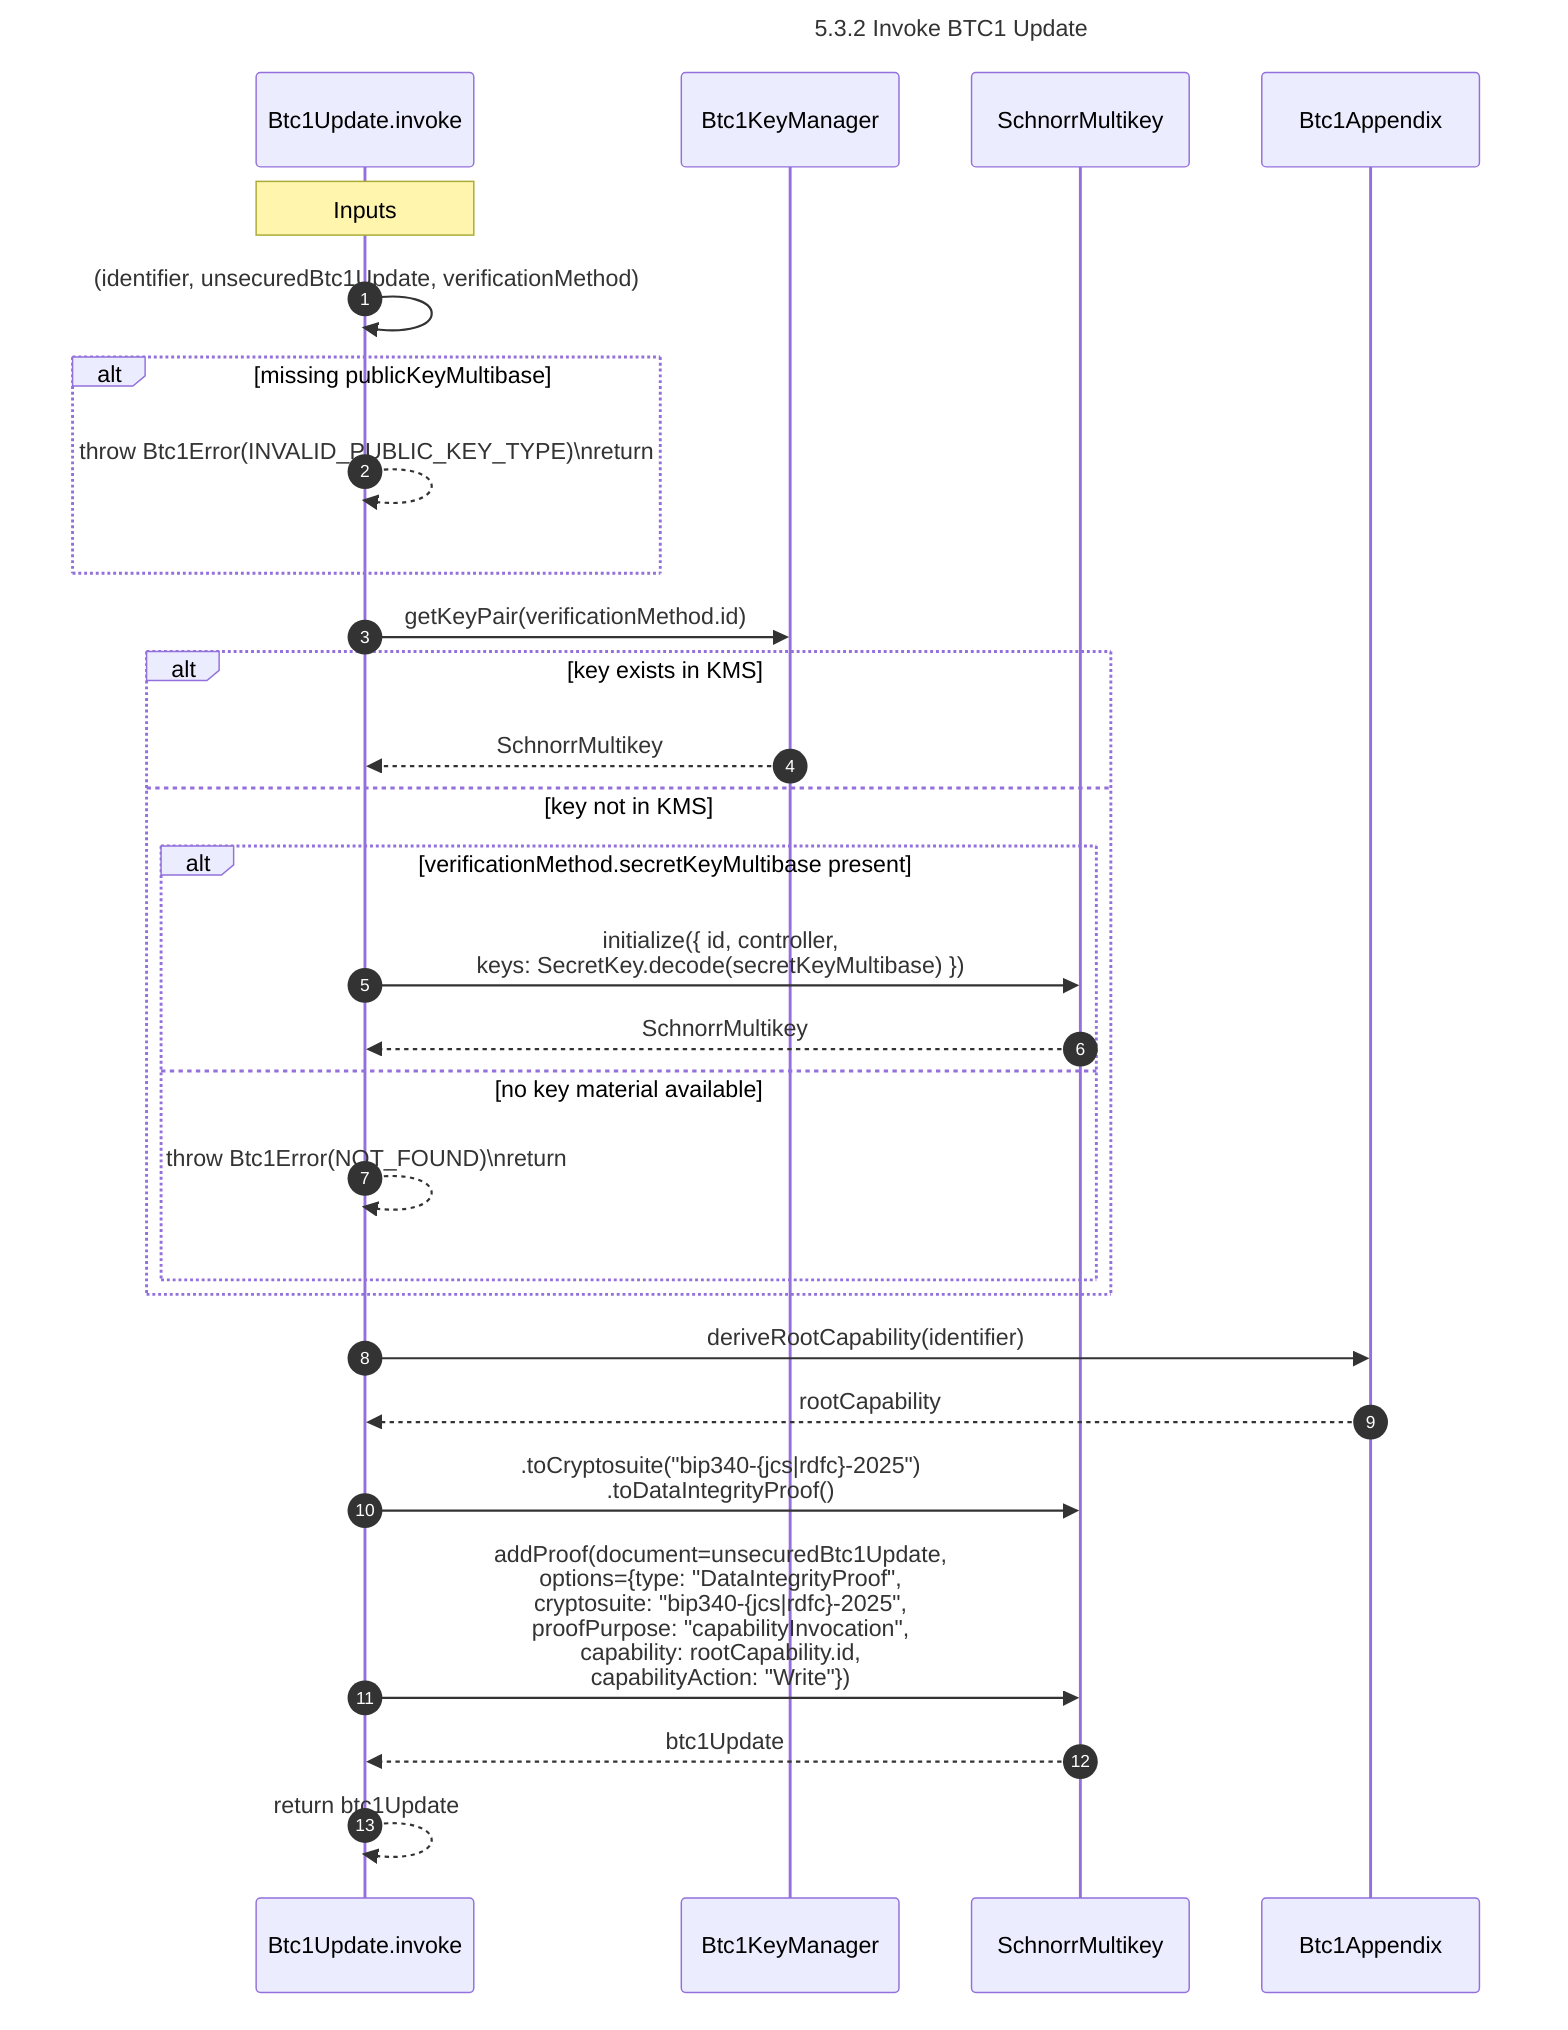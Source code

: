sequenceDiagram
  title 5.3.2 Invoke BTC1 Update
  autonumber

  participant Invoke as Btc1Update.invoke
  participant KMS as Btc1KeyManager
  participant Multi as SchnorrMultikey
  participant Appendix as Btc1Appendix

  %% == Inputs ==
  Note over Invoke: Inputs
  Invoke->>Invoke: (identifier, unsecuredBtc1Update, verificationMethod)

  %% == Validate inputs ==
  alt missing publicKeyMultibase
    Invoke-->>Invoke: throw Btc1Error(INVALID_PUBLIC_KEY_TYPE)\nreturn
  end

  %% == Try to obtain private key ==
  Invoke->>KMS: getKeyPair(verificationMethod.id)
  alt key exists in KMS
    KMS-->>Invoke: SchnorrMultikey
  else key not in KMS
    alt verificationMethod.secretKeyMultibase present
      Invoke->>Multi: initialize({ id, controller,<br/>keys: SecretKey.decode(secretKeyMultibase) })
      Multi-->>Invoke: SchnorrMultikey
    else no key material available
      Invoke-->>Invoke: throw Btc1Error(NOT_FOUND)\nreturn
    end
  end

  %% == Build capability + proof options ==
  Invoke->>Appendix: deriveRootCapability(identifier)
  Appendix-->>Invoke: rootCapability
  Invoke->>Multi: .toCryptosuite("bip340-{jcs|rdfc}-2025")<br>.toDataIntegrityProof()
  Invoke->>Multi: addProof(document=unsecuredBtc1Update,<br/>options={type: "DataIntegrityProof",<br/>cryptosuite: "bip340-{jcs|rdfc}-2025",<br/>proofPurpose: "capabilityInvocation",<br/>capability: rootCapability.id,<br/>capabilityAction: "Write"})
  Multi-->>Invoke: btc1Update

  Invoke-->>Invoke: return btc1Update